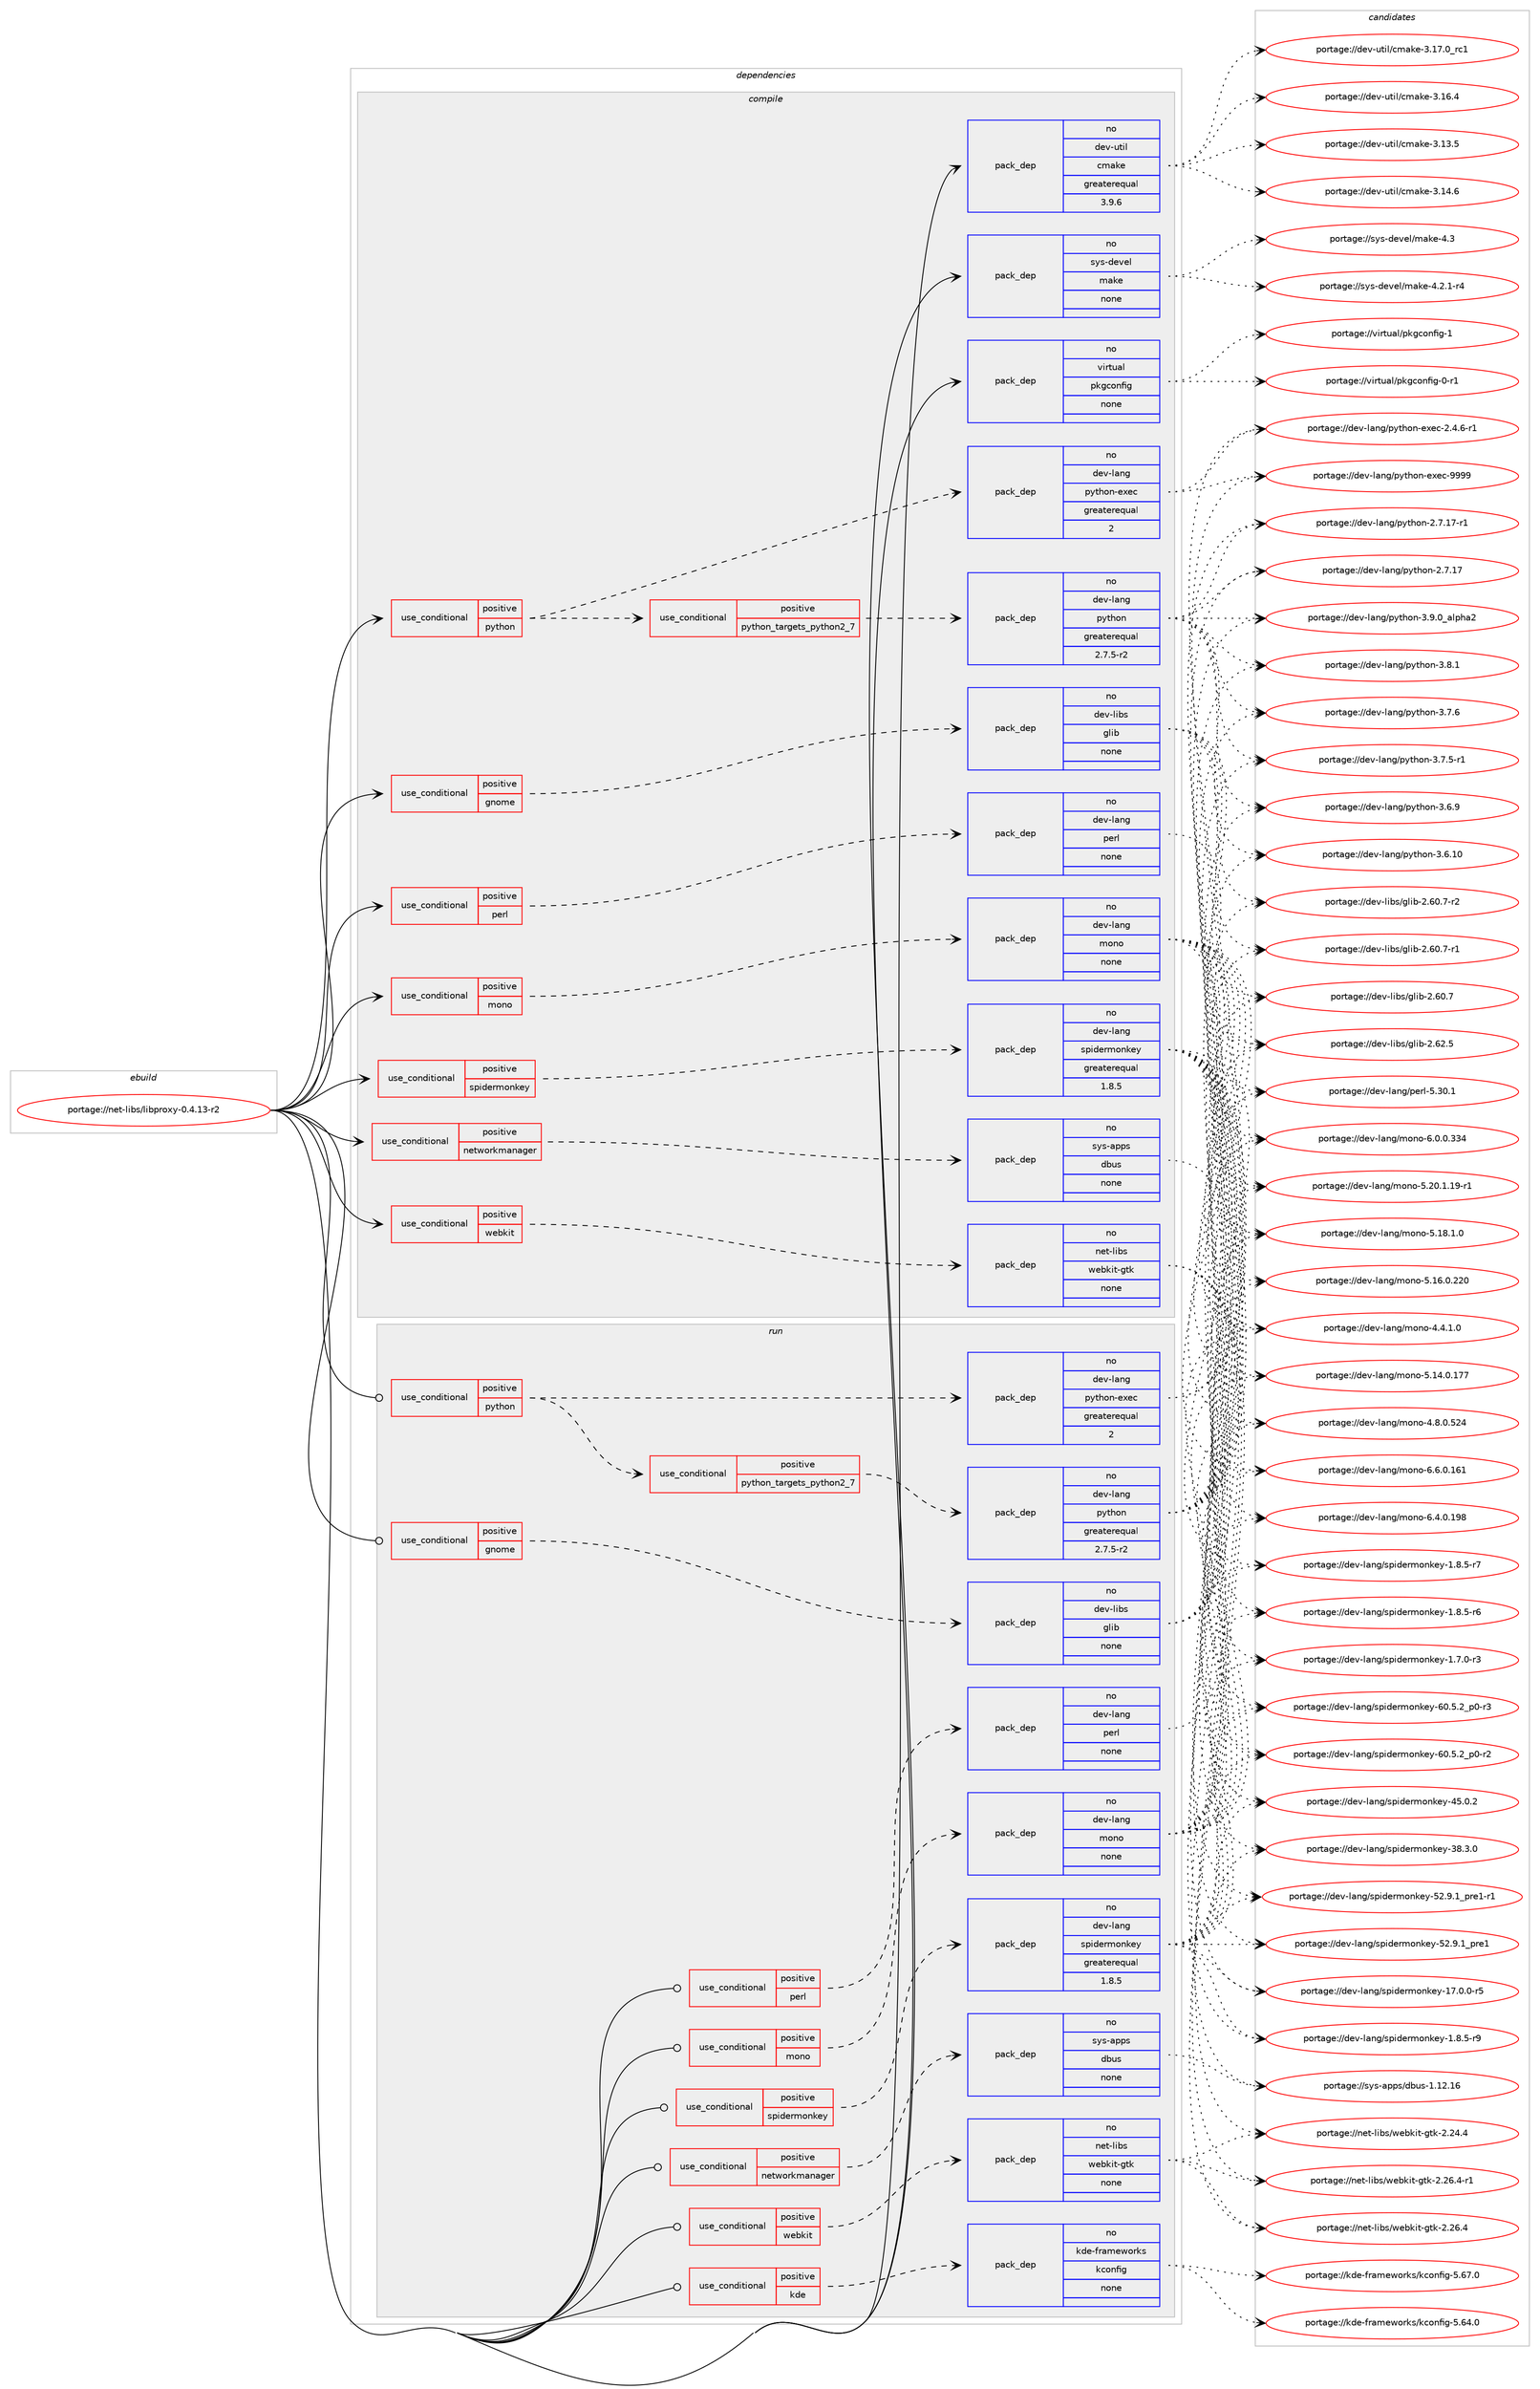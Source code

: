 digraph prolog {

# *************
# Graph options
# *************

newrank=true;
concentrate=true;
compound=true;
graph [rankdir=LR,fontname=Helvetica,fontsize=10,ranksep=1.5];#, ranksep=2.5, nodesep=0.2];
edge  [arrowhead=vee];
node  [fontname=Helvetica,fontsize=10];

# **********
# The ebuild
# **********

subgraph cluster_leftcol {
color=gray;
rank=same;
label=<<i>ebuild</i>>;
id [label="portage://net-libs/libproxy-0.4.13-r2", color=red, width=4, href="../net-libs/libproxy-0.4.13-r2.svg"];
}

# ****************
# The dependencies
# ****************

subgraph cluster_midcol {
color=gray;
label=<<i>dependencies</i>>;
subgraph cluster_compile {
fillcolor="#eeeeee";
style=filled;
label=<<i>compile</i>>;
subgraph cond19342 {
dependency88412 [label=<<TABLE BORDER="0" CELLBORDER="1" CELLSPACING="0" CELLPADDING="4"><TR><TD ROWSPAN="3" CELLPADDING="10">use_conditional</TD></TR><TR><TD>positive</TD></TR><TR><TD>gnome</TD></TR></TABLE>>, shape=none, color=red];
subgraph pack67415 {
dependency88413 [label=<<TABLE BORDER="0" CELLBORDER="1" CELLSPACING="0" CELLPADDING="4" WIDTH="220"><TR><TD ROWSPAN="6" CELLPADDING="30">pack_dep</TD></TR><TR><TD WIDTH="110">no</TD></TR><TR><TD>dev-libs</TD></TR><TR><TD>glib</TD></TR><TR><TD>none</TD></TR><TR><TD></TD></TR></TABLE>>, shape=none, color=blue];
}
dependency88412:e -> dependency88413:w [weight=20,style="dashed",arrowhead="vee"];
}
id:e -> dependency88412:w [weight=20,style="solid",arrowhead="vee"];
subgraph cond19343 {
dependency88414 [label=<<TABLE BORDER="0" CELLBORDER="1" CELLSPACING="0" CELLPADDING="4"><TR><TD ROWSPAN="3" CELLPADDING="10">use_conditional</TD></TR><TR><TD>positive</TD></TR><TR><TD>mono</TD></TR></TABLE>>, shape=none, color=red];
subgraph pack67416 {
dependency88415 [label=<<TABLE BORDER="0" CELLBORDER="1" CELLSPACING="0" CELLPADDING="4" WIDTH="220"><TR><TD ROWSPAN="6" CELLPADDING="30">pack_dep</TD></TR><TR><TD WIDTH="110">no</TD></TR><TR><TD>dev-lang</TD></TR><TR><TD>mono</TD></TR><TR><TD>none</TD></TR><TR><TD></TD></TR></TABLE>>, shape=none, color=blue];
}
dependency88414:e -> dependency88415:w [weight=20,style="dashed",arrowhead="vee"];
}
id:e -> dependency88414:w [weight=20,style="solid",arrowhead="vee"];
subgraph cond19344 {
dependency88416 [label=<<TABLE BORDER="0" CELLBORDER="1" CELLSPACING="0" CELLPADDING="4"><TR><TD ROWSPAN="3" CELLPADDING="10">use_conditional</TD></TR><TR><TD>positive</TD></TR><TR><TD>networkmanager</TD></TR></TABLE>>, shape=none, color=red];
subgraph pack67417 {
dependency88417 [label=<<TABLE BORDER="0" CELLBORDER="1" CELLSPACING="0" CELLPADDING="4" WIDTH="220"><TR><TD ROWSPAN="6" CELLPADDING="30">pack_dep</TD></TR><TR><TD WIDTH="110">no</TD></TR><TR><TD>sys-apps</TD></TR><TR><TD>dbus</TD></TR><TR><TD>none</TD></TR><TR><TD></TD></TR></TABLE>>, shape=none, color=blue];
}
dependency88416:e -> dependency88417:w [weight=20,style="dashed",arrowhead="vee"];
}
id:e -> dependency88416:w [weight=20,style="solid",arrowhead="vee"];
subgraph cond19345 {
dependency88418 [label=<<TABLE BORDER="0" CELLBORDER="1" CELLSPACING="0" CELLPADDING="4"><TR><TD ROWSPAN="3" CELLPADDING="10">use_conditional</TD></TR><TR><TD>positive</TD></TR><TR><TD>perl</TD></TR></TABLE>>, shape=none, color=red];
subgraph pack67418 {
dependency88419 [label=<<TABLE BORDER="0" CELLBORDER="1" CELLSPACING="0" CELLPADDING="4" WIDTH="220"><TR><TD ROWSPAN="6" CELLPADDING="30">pack_dep</TD></TR><TR><TD WIDTH="110">no</TD></TR><TR><TD>dev-lang</TD></TR><TR><TD>perl</TD></TR><TR><TD>none</TD></TR><TR><TD></TD></TR></TABLE>>, shape=none, color=blue];
}
dependency88418:e -> dependency88419:w [weight=20,style="dashed",arrowhead="vee"];
}
id:e -> dependency88418:w [weight=20,style="solid",arrowhead="vee"];
subgraph cond19346 {
dependency88420 [label=<<TABLE BORDER="0" CELLBORDER="1" CELLSPACING="0" CELLPADDING="4"><TR><TD ROWSPAN="3" CELLPADDING="10">use_conditional</TD></TR><TR><TD>positive</TD></TR><TR><TD>python</TD></TR></TABLE>>, shape=none, color=red];
subgraph cond19347 {
dependency88421 [label=<<TABLE BORDER="0" CELLBORDER="1" CELLSPACING="0" CELLPADDING="4"><TR><TD ROWSPAN="3" CELLPADDING="10">use_conditional</TD></TR><TR><TD>positive</TD></TR><TR><TD>python_targets_python2_7</TD></TR></TABLE>>, shape=none, color=red];
subgraph pack67419 {
dependency88422 [label=<<TABLE BORDER="0" CELLBORDER="1" CELLSPACING="0" CELLPADDING="4" WIDTH="220"><TR><TD ROWSPAN="6" CELLPADDING="30">pack_dep</TD></TR><TR><TD WIDTH="110">no</TD></TR><TR><TD>dev-lang</TD></TR><TR><TD>python</TD></TR><TR><TD>greaterequal</TD></TR><TR><TD>2.7.5-r2</TD></TR></TABLE>>, shape=none, color=blue];
}
dependency88421:e -> dependency88422:w [weight=20,style="dashed",arrowhead="vee"];
}
dependency88420:e -> dependency88421:w [weight=20,style="dashed",arrowhead="vee"];
subgraph pack67420 {
dependency88423 [label=<<TABLE BORDER="0" CELLBORDER="1" CELLSPACING="0" CELLPADDING="4" WIDTH="220"><TR><TD ROWSPAN="6" CELLPADDING="30">pack_dep</TD></TR><TR><TD WIDTH="110">no</TD></TR><TR><TD>dev-lang</TD></TR><TR><TD>python-exec</TD></TR><TR><TD>greaterequal</TD></TR><TR><TD>2</TD></TR></TABLE>>, shape=none, color=blue];
}
dependency88420:e -> dependency88423:w [weight=20,style="dashed",arrowhead="vee"];
}
id:e -> dependency88420:w [weight=20,style="solid",arrowhead="vee"];
subgraph cond19348 {
dependency88424 [label=<<TABLE BORDER="0" CELLBORDER="1" CELLSPACING="0" CELLPADDING="4"><TR><TD ROWSPAN="3" CELLPADDING="10">use_conditional</TD></TR><TR><TD>positive</TD></TR><TR><TD>spidermonkey</TD></TR></TABLE>>, shape=none, color=red];
subgraph pack67421 {
dependency88425 [label=<<TABLE BORDER="0" CELLBORDER="1" CELLSPACING="0" CELLPADDING="4" WIDTH="220"><TR><TD ROWSPAN="6" CELLPADDING="30">pack_dep</TD></TR><TR><TD WIDTH="110">no</TD></TR><TR><TD>dev-lang</TD></TR><TR><TD>spidermonkey</TD></TR><TR><TD>greaterequal</TD></TR><TR><TD>1.8.5</TD></TR></TABLE>>, shape=none, color=blue];
}
dependency88424:e -> dependency88425:w [weight=20,style="dashed",arrowhead="vee"];
}
id:e -> dependency88424:w [weight=20,style="solid",arrowhead="vee"];
subgraph cond19349 {
dependency88426 [label=<<TABLE BORDER="0" CELLBORDER="1" CELLSPACING="0" CELLPADDING="4"><TR><TD ROWSPAN="3" CELLPADDING="10">use_conditional</TD></TR><TR><TD>positive</TD></TR><TR><TD>webkit</TD></TR></TABLE>>, shape=none, color=red];
subgraph pack67422 {
dependency88427 [label=<<TABLE BORDER="0" CELLBORDER="1" CELLSPACING="0" CELLPADDING="4" WIDTH="220"><TR><TD ROWSPAN="6" CELLPADDING="30">pack_dep</TD></TR><TR><TD WIDTH="110">no</TD></TR><TR><TD>net-libs</TD></TR><TR><TD>webkit-gtk</TD></TR><TR><TD>none</TD></TR><TR><TD></TD></TR></TABLE>>, shape=none, color=blue];
}
dependency88426:e -> dependency88427:w [weight=20,style="dashed",arrowhead="vee"];
}
id:e -> dependency88426:w [weight=20,style="solid",arrowhead="vee"];
subgraph pack67423 {
dependency88428 [label=<<TABLE BORDER="0" CELLBORDER="1" CELLSPACING="0" CELLPADDING="4" WIDTH="220"><TR><TD ROWSPAN="6" CELLPADDING="30">pack_dep</TD></TR><TR><TD WIDTH="110">no</TD></TR><TR><TD>dev-util</TD></TR><TR><TD>cmake</TD></TR><TR><TD>greaterequal</TD></TR><TR><TD>3.9.6</TD></TR></TABLE>>, shape=none, color=blue];
}
id:e -> dependency88428:w [weight=20,style="solid",arrowhead="vee"];
subgraph pack67424 {
dependency88429 [label=<<TABLE BORDER="0" CELLBORDER="1" CELLSPACING="0" CELLPADDING="4" WIDTH="220"><TR><TD ROWSPAN="6" CELLPADDING="30">pack_dep</TD></TR><TR><TD WIDTH="110">no</TD></TR><TR><TD>sys-devel</TD></TR><TR><TD>make</TD></TR><TR><TD>none</TD></TR><TR><TD></TD></TR></TABLE>>, shape=none, color=blue];
}
id:e -> dependency88429:w [weight=20,style="solid",arrowhead="vee"];
subgraph pack67425 {
dependency88430 [label=<<TABLE BORDER="0" CELLBORDER="1" CELLSPACING="0" CELLPADDING="4" WIDTH="220"><TR><TD ROWSPAN="6" CELLPADDING="30">pack_dep</TD></TR><TR><TD WIDTH="110">no</TD></TR><TR><TD>virtual</TD></TR><TR><TD>pkgconfig</TD></TR><TR><TD>none</TD></TR><TR><TD></TD></TR></TABLE>>, shape=none, color=blue];
}
id:e -> dependency88430:w [weight=20,style="solid",arrowhead="vee"];
}
subgraph cluster_compileandrun {
fillcolor="#eeeeee";
style=filled;
label=<<i>compile and run</i>>;
}
subgraph cluster_run {
fillcolor="#eeeeee";
style=filled;
label=<<i>run</i>>;
subgraph cond19350 {
dependency88431 [label=<<TABLE BORDER="0" CELLBORDER="1" CELLSPACING="0" CELLPADDING="4"><TR><TD ROWSPAN="3" CELLPADDING="10">use_conditional</TD></TR><TR><TD>positive</TD></TR><TR><TD>gnome</TD></TR></TABLE>>, shape=none, color=red];
subgraph pack67426 {
dependency88432 [label=<<TABLE BORDER="0" CELLBORDER="1" CELLSPACING="0" CELLPADDING="4" WIDTH="220"><TR><TD ROWSPAN="6" CELLPADDING="30">pack_dep</TD></TR><TR><TD WIDTH="110">no</TD></TR><TR><TD>dev-libs</TD></TR><TR><TD>glib</TD></TR><TR><TD>none</TD></TR><TR><TD></TD></TR></TABLE>>, shape=none, color=blue];
}
dependency88431:e -> dependency88432:w [weight=20,style="dashed",arrowhead="vee"];
}
id:e -> dependency88431:w [weight=20,style="solid",arrowhead="odot"];
subgraph cond19351 {
dependency88433 [label=<<TABLE BORDER="0" CELLBORDER="1" CELLSPACING="0" CELLPADDING="4"><TR><TD ROWSPAN="3" CELLPADDING="10">use_conditional</TD></TR><TR><TD>positive</TD></TR><TR><TD>kde</TD></TR></TABLE>>, shape=none, color=red];
subgraph pack67427 {
dependency88434 [label=<<TABLE BORDER="0" CELLBORDER="1" CELLSPACING="0" CELLPADDING="4" WIDTH="220"><TR><TD ROWSPAN="6" CELLPADDING="30">pack_dep</TD></TR><TR><TD WIDTH="110">no</TD></TR><TR><TD>kde-frameworks</TD></TR><TR><TD>kconfig</TD></TR><TR><TD>none</TD></TR><TR><TD></TD></TR></TABLE>>, shape=none, color=blue];
}
dependency88433:e -> dependency88434:w [weight=20,style="dashed",arrowhead="vee"];
}
id:e -> dependency88433:w [weight=20,style="solid",arrowhead="odot"];
subgraph cond19352 {
dependency88435 [label=<<TABLE BORDER="0" CELLBORDER="1" CELLSPACING="0" CELLPADDING="4"><TR><TD ROWSPAN="3" CELLPADDING="10">use_conditional</TD></TR><TR><TD>positive</TD></TR><TR><TD>mono</TD></TR></TABLE>>, shape=none, color=red];
subgraph pack67428 {
dependency88436 [label=<<TABLE BORDER="0" CELLBORDER="1" CELLSPACING="0" CELLPADDING="4" WIDTH="220"><TR><TD ROWSPAN="6" CELLPADDING="30">pack_dep</TD></TR><TR><TD WIDTH="110">no</TD></TR><TR><TD>dev-lang</TD></TR><TR><TD>mono</TD></TR><TR><TD>none</TD></TR><TR><TD></TD></TR></TABLE>>, shape=none, color=blue];
}
dependency88435:e -> dependency88436:w [weight=20,style="dashed",arrowhead="vee"];
}
id:e -> dependency88435:w [weight=20,style="solid",arrowhead="odot"];
subgraph cond19353 {
dependency88437 [label=<<TABLE BORDER="0" CELLBORDER="1" CELLSPACING="0" CELLPADDING="4"><TR><TD ROWSPAN="3" CELLPADDING="10">use_conditional</TD></TR><TR><TD>positive</TD></TR><TR><TD>networkmanager</TD></TR></TABLE>>, shape=none, color=red];
subgraph pack67429 {
dependency88438 [label=<<TABLE BORDER="0" CELLBORDER="1" CELLSPACING="0" CELLPADDING="4" WIDTH="220"><TR><TD ROWSPAN="6" CELLPADDING="30">pack_dep</TD></TR><TR><TD WIDTH="110">no</TD></TR><TR><TD>sys-apps</TD></TR><TR><TD>dbus</TD></TR><TR><TD>none</TD></TR><TR><TD></TD></TR></TABLE>>, shape=none, color=blue];
}
dependency88437:e -> dependency88438:w [weight=20,style="dashed",arrowhead="vee"];
}
id:e -> dependency88437:w [weight=20,style="solid",arrowhead="odot"];
subgraph cond19354 {
dependency88439 [label=<<TABLE BORDER="0" CELLBORDER="1" CELLSPACING="0" CELLPADDING="4"><TR><TD ROWSPAN="3" CELLPADDING="10">use_conditional</TD></TR><TR><TD>positive</TD></TR><TR><TD>perl</TD></TR></TABLE>>, shape=none, color=red];
subgraph pack67430 {
dependency88440 [label=<<TABLE BORDER="0" CELLBORDER="1" CELLSPACING="0" CELLPADDING="4" WIDTH="220"><TR><TD ROWSPAN="6" CELLPADDING="30">pack_dep</TD></TR><TR><TD WIDTH="110">no</TD></TR><TR><TD>dev-lang</TD></TR><TR><TD>perl</TD></TR><TR><TD>none</TD></TR><TR><TD></TD></TR></TABLE>>, shape=none, color=blue];
}
dependency88439:e -> dependency88440:w [weight=20,style="dashed",arrowhead="vee"];
}
id:e -> dependency88439:w [weight=20,style="solid",arrowhead="odot"];
subgraph cond19355 {
dependency88441 [label=<<TABLE BORDER="0" CELLBORDER="1" CELLSPACING="0" CELLPADDING="4"><TR><TD ROWSPAN="3" CELLPADDING="10">use_conditional</TD></TR><TR><TD>positive</TD></TR><TR><TD>python</TD></TR></TABLE>>, shape=none, color=red];
subgraph cond19356 {
dependency88442 [label=<<TABLE BORDER="0" CELLBORDER="1" CELLSPACING="0" CELLPADDING="4"><TR><TD ROWSPAN="3" CELLPADDING="10">use_conditional</TD></TR><TR><TD>positive</TD></TR><TR><TD>python_targets_python2_7</TD></TR></TABLE>>, shape=none, color=red];
subgraph pack67431 {
dependency88443 [label=<<TABLE BORDER="0" CELLBORDER="1" CELLSPACING="0" CELLPADDING="4" WIDTH="220"><TR><TD ROWSPAN="6" CELLPADDING="30">pack_dep</TD></TR><TR><TD WIDTH="110">no</TD></TR><TR><TD>dev-lang</TD></TR><TR><TD>python</TD></TR><TR><TD>greaterequal</TD></TR><TR><TD>2.7.5-r2</TD></TR></TABLE>>, shape=none, color=blue];
}
dependency88442:e -> dependency88443:w [weight=20,style="dashed",arrowhead="vee"];
}
dependency88441:e -> dependency88442:w [weight=20,style="dashed",arrowhead="vee"];
subgraph pack67432 {
dependency88444 [label=<<TABLE BORDER="0" CELLBORDER="1" CELLSPACING="0" CELLPADDING="4" WIDTH="220"><TR><TD ROWSPAN="6" CELLPADDING="30">pack_dep</TD></TR><TR><TD WIDTH="110">no</TD></TR><TR><TD>dev-lang</TD></TR><TR><TD>python-exec</TD></TR><TR><TD>greaterequal</TD></TR><TR><TD>2</TD></TR></TABLE>>, shape=none, color=blue];
}
dependency88441:e -> dependency88444:w [weight=20,style="dashed",arrowhead="vee"];
}
id:e -> dependency88441:w [weight=20,style="solid",arrowhead="odot"];
subgraph cond19357 {
dependency88445 [label=<<TABLE BORDER="0" CELLBORDER="1" CELLSPACING="0" CELLPADDING="4"><TR><TD ROWSPAN="3" CELLPADDING="10">use_conditional</TD></TR><TR><TD>positive</TD></TR><TR><TD>spidermonkey</TD></TR></TABLE>>, shape=none, color=red];
subgraph pack67433 {
dependency88446 [label=<<TABLE BORDER="0" CELLBORDER="1" CELLSPACING="0" CELLPADDING="4" WIDTH="220"><TR><TD ROWSPAN="6" CELLPADDING="30">pack_dep</TD></TR><TR><TD WIDTH="110">no</TD></TR><TR><TD>dev-lang</TD></TR><TR><TD>spidermonkey</TD></TR><TR><TD>greaterequal</TD></TR><TR><TD>1.8.5</TD></TR></TABLE>>, shape=none, color=blue];
}
dependency88445:e -> dependency88446:w [weight=20,style="dashed",arrowhead="vee"];
}
id:e -> dependency88445:w [weight=20,style="solid",arrowhead="odot"];
subgraph cond19358 {
dependency88447 [label=<<TABLE BORDER="0" CELLBORDER="1" CELLSPACING="0" CELLPADDING="4"><TR><TD ROWSPAN="3" CELLPADDING="10">use_conditional</TD></TR><TR><TD>positive</TD></TR><TR><TD>webkit</TD></TR></TABLE>>, shape=none, color=red];
subgraph pack67434 {
dependency88448 [label=<<TABLE BORDER="0" CELLBORDER="1" CELLSPACING="0" CELLPADDING="4" WIDTH="220"><TR><TD ROWSPAN="6" CELLPADDING="30">pack_dep</TD></TR><TR><TD WIDTH="110">no</TD></TR><TR><TD>net-libs</TD></TR><TR><TD>webkit-gtk</TD></TR><TR><TD>none</TD></TR><TR><TD></TD></TR></TABLE>>, shape=none, color=blue];
}
dependency88447:e -> dependency88448:w [weight=20,style="dashed",arrowhead="vee"];
}
id:e -> dependency88447:w [weight=20,style="solid",arrowhead="odot"];
}
}

# **************
# The candidates
# **************

subgraph cluster_choices {
rank=same;
color=gray;
label=<<i>candidates</i>>;

subgraph choice67415 {
color=black;
nodesep=1;
choice1001011184510810598115471031081059845504654504653 [label="portage://dev-libs/glib-2.62.5", color=red, width=4,href="../dev-libs/glib-2.62.5.svg"];
choice10010111845108105981154710310810598455046544846554511450 [label="portage://dev-libs/glib-2.60.7-r2", color=red, width=4,href="../dev-libs/glib-2.60.7-r2.svg"];
choice10010111845108105981154710310810598455046544846554511449 [label="portage://dev-libs/glib-2.60.7-r1", color=red, width=4,href="../dev-libs/glib-2.60.7-r1.svg"];
choice1001011184510810598115471031081059845504654484655 [label="portage://dev-libs/glib-2.60.7", color=red, width=4,href="../dev-libs/glib-2.60.7.svg"];
dependency88413:e -> choice1001011184510810598115471031081059845504654504653:w [style=dotted,weight="100"];
dependency88413:e -> choice10010111845108105981154710310810598455046544846554511450:w [style=dotted,weight="100"];
dependency88413:e -> choice10010111845108105981154710310810598455046544846554511449:w [style=dotted,weight="100"];
dependency88413:e -> choice1001011184510810598115471031081059845504654484655:w [style=dotted,weight="100"];
}
subgraph choice67416 {
color=black;
nodesep=1;
choice10010111845108971101034710911111011145544654464846495449 [label="portage://dev-lang/mono-6.6.0.161", color=red, width=4,href="../dev-lang/mono-6.6.0.161.svg"];
choice10010111845108971101034710911111011145544652464846495756 [label="portage://dev-lang/mono-6.4.0.198", color=red, width=4,href="../dev-lang/mono-6.4.0.198.svg"];
choice10010111845108971101034710911111011145544648464846515152 [label="portage://dev-lang/mono-6.0.0.334", color=red, width=4,href="../dev-lang/mono-6.0.0.334.svg"];
choice100101118451089711010347109111110111455346504846494649574511449 [label="portage://dev-lang/mono-5.20.1.19-r1", color=red, width=4,href="../dev-lang/mono-5.20.1.19-r1.svg"];
choice100101118451089711010347109111110111455346495646494648 [label="portage://dev-lang/mono-5.18.1.0", color=red, width=4,href="../dev-lang/mono-5.18.1.0.svg"];
choice1001011184510897110103471091111101114553464954464846505048 [label="portage://dev-lang/mono-5.16.0.220", color=red, width=4,href="../dev-lang/mono-5.16.0.220.svg"];
choice1001011184510897110103471091111101114553464952464846495555 [label="portage://dev-lang/mono-5.14.0.177", color=red, width=4,href="../dev-lang/mono-5.14.0.177.svg"];
choice10010111845108971101034710911111011145524656464846535052 [label="portage://dev-lang/mono-4.8.0.524", color=red, width=4,href="../dev-lang/mono-4.8.0.524.svg"];
choice1001011184510897110103471091111101114552465246494648 [label="portage://dev-lang/mono-4.4.1.0", color=red, width=4,href="../dev-lang/mono-4.4.1.0.svg"];
dependency88415:e -> choice10010111845108971101034710911111011145544654464846495449:w [style=dotted,weight="100"];
dependency88415:e -> choice10010111845108971101034710911111011145544652464846495756:w [style=dotted,weight="100"];
dependency88415:e -> choice10010111845108971101034710911111011145544648464846515152:w [style=dotted,weight="100"];
dependency88415:e -> choice100101118451089711010347109111110111455346504846494649574511449:w [style=dotted,weight="100"];
dependency88415:e -> choice100101118451089711010347109111110111455346495646494648:w [style=dotted,weight="100"];
dependency88415:e -> choice1001011184510897110103471091111101114553464954464846505048:w [style=dotted,weight="100"];
dependency88415:e -> choice1001011184510897110103471091111101114553464952464846495555:w [style=dotted,weight="100"];
dependency88415:e -> choice10010111845108971101034710911111011145524656464846535052:w [style=dotted,weight="100"];
dependency88415:e -> choice1001011184510897110103471091111101114552465246494648:w [style=dotted,weight="100"];
}
subgraph choice67417 {
color=black;
nodesep=1;
choice115121115459711211211547100981171154549464950464954 [label="portage://sys-apps/dbus-1.12.16", color=red, width=4,href="../sys-apps/dbus-1.12.16.svg"];
dependency88417:e -> choice115121115459711211211547100981171154549464950464954:w [style=dotted,weight="100"];
}
subgraph choice67418 {
color=black;
nodesep=1;
choice10010111845108971101034711210111410845534651484649 [label="portage://dev-lang/perl-5.30.1", color=red, width=4,href="../dev-lang/perl-5.30.1.svg"];
dependency88419:e -> choice10010111845108971101034711210111410845534651484649:w [style=dotted,weight="100"];
}
subgraph choice67419 {
color=black;
nodesep=1;
choice10010111845108971101034711212111610411111045514657464895971081121049750 [label="portage://dev-lang/python-3.9.0_alpha2", color=red, width=4,href="../dev-lang/python-3.9.0_alpha2.svg"];
choice100101118451089711010347112121116104111110455146564649 [label="portage://dev-lang/python-3.8.1", color=red, width=4,href="../dev-lang/python-3.8.1.svg"];
choice100101118451089711010347112121116104111110455146554654 [label="portage://dev-lang/python-3.7.6", color=red, width=4,href="../dev-lang/python-3.7.6.svg"];
choice1001011184510897110103471121211161041111104551465546534511449 [label="portage://dev-lang/python-3.7.5-r1", color=red, width=4,href="../dev-lang/python-3.7.5-r1.svg"];
choice100101118451089711010347112121116104111110455146544657 [label="portage://dev-lang/python-3.6.9", color=red, width=4,href="../dev-lang/python-3.6.9.svg"];
choice10010111845108971101034711212111610411111045514654464948 [label="portage://dev-lang/python-3.6.10", color=red, width=4,href="../dev-lang/python-3.6.10.svg"];
choice100101118451089711010347112121116104111110455046554649554511449 [label="portage://dev-lang/python-2.7.17-r1", color=red, width=4,href="../dev-lang/python-2.7.17-r1.svg"];
choice10010111845108971101034711212111610411111045504655464955 [label="portage://dev-lang/python-2.7.17", color=red, width=4,href="../dev-lang/python-2.7.17.svg"];
dependency88422:e -> choice10010111845108971101034711212111610411111045514657464895971081121049750:w [style=dotted,weight="100"];
dependency88422:e -> choice100101118451089711010347112121116104111110455146564649:w [style=dotted,weight="100"];
dependency88422:e -> choice100101118451089711010347112121116104111110455146554654:w [style=dotted,weight="100"];
dependency88422:e -> choice1001011184510897110103471121211161041111104551465546534511449:w [style=dotted,weight="100"];
dependency88422:e -> choice100101118451089711010347112121116104111110455146544657:w [style=dotted,weight="100"];
dependency88422:e -> choice10010111845108971101034711212111610411111045514654464948:w [style=dotted,weight="100"];
dependency88422:e -> choice100101118451089711010347112121116104111110455046554649554511449:w [style=dotted,weight="100"];
dependency88422:e -> choice10010111845108971101034711212111610411111045504655464955:w [style=dotted,weight="100"];
}
subgraph choice67420 {
color=black;
nodesep=1;
choice10010111845108971101034711212111610411111045101120101994557575757 [label="portage://dev-lang/python-exec-9999", color=red, width=4,href="../dev-lang/python-exec-9999.svg"];
choice10010111845108971101034711212111610411111045101120101994550465246544511449 [label="portage://dev-lang/python-exec-2.4.6-r1", color=red, width=4,href="../dev-lang/python-exec-2.4.6-r1.svg"];
dependency88423:e -> choice10010111845108971101034711212111610411111045101120101994557575757:w [style=dotted,weight="100"];
dependency88423:e -> choice10010111845108971101034711212111610411111045101120101994550465246544511449:w [style=dotted,weight="100"];
}
subgraph choice67421 {
color=black;
nodesep=1;
choice1001011184510897110103471151121051001011141091111101071011214554484653465095112484511451 [label="portage://dev-lang/spidermonkey-60.5.2_p0-r3", color=red, width=4,href="../dev-lang/spidermonkey-60.5.2_p0-r3.svg"];
choice1001011184510897110103471151121051001011141091111101071011214554484653465095112484511450 [label="portage://dev-lang/spidermonkey-60.5.2_p0-r2", color=red, width=4,href="../dev-lang/spidermonkey-60.5.2_p0-r2.svg"];
choice1001011184510897110103471151121051001011141091111101071011214553504657464995112114101494511449 [label="portage://dev-lang/spidermonkey-52.9.1_pre1-r1", color=red, width=4,href="../dev-lang/spidermonkey-52.9.1_pre1-r1.svg"];
choice100101118451089711010347115112105100101114109111110107101121455350465746499511211410149 [label="portage://dev-lang/spidermonkey-52.9.1_pre1", color=red, width=4,href="../dev-lang/spidermonkey-52.9.1_pre1.svg"];
choice10010111845108971101034711511210510010111410911111010710112145525346484650 [label="portage://dev-lang/spidermonkey-45.0.2", color=red, width=4,href="../dev-lang/spidermonkey-45.0.2.svg"];
choice10010111845108971101034711511210510010111410911111010710112145515646514648 [label="portage://dev-lang/spidermonkey-38.3.0", color=red, width=4,href="../dev-lang/spidermonkey-38.3.0.svg"];
choice100101118451089711010347115112105100101114109111110107101121454955464846484511453 [label="portage://dev-lang/spidermonkey-17.0.0-r5", color=red, width=4,href="../dev-lang/spidermonkey-17.0.0-r5.svg"];
choice1001011184510897110103471151121051001011141091111101071011214549465646534511457 [label="portage://dev-lang/spidermonkey-1.8.5-r9", color=red, width=4,href="../dev-lang/spidermonkey-1.8.5-r9.svg"];
choice1001011184510897110103471151121051001011141091111101071011214549465646534511455 [label="portage://dev-lang/spidermonkey-1.8.5-r7", color=red, width=4,href="../dev-lang/spidermonkey-1.8.5-r7.svg"];
choice1001011184510897110103471151121051001011141091111101071011214549465646534511454 [label="portage://dev-lang/spidermonkey-1.8.5-r6", color=red, width=4,href="../dev-lang/spidermonkey-1.8.5-r6.svg"];
choice1001011184510897110103471151121051001011141091111101071011214549465546484511451 [label="portage://dev-lang/spidermonkey-1.7.0-r3", color=red, width=4,href="../dev-lang/spidermonkey-1.7.0-r3.svg"];
dependency88425:e -> choice1001011184510897110103471151121051001011141091111101071011214554484653465095112484511451:w [style=dotted,weight="100"];
dependency88425:e -> choice1001011184510897110103471151121051001011141091111101071011214554484653465095112484511450:w [style=dotted,weight="100"];
dependency88425:e -> choice1001011184510897110103471151121051001011141091111101071011214553504657464995112114101494511449:w [style=dotted,weight="100"];
dependency88425:e -> choice100101118451089711010347115112105100101114109111110107101121455350465746499511211410149:w [style=dotted,weight="100"];
dependency88425:e -> choice10010111845108971101034711511210510010111410911111010710112145525346484650:w [style=dotted,weight="100"];
dependency88425:e -> choice10010111845108971101034711511210510010111410911111010710112145515646514648:w [style=dotted,weight="100"];
dependency88425:e -> choice100101118451089711010347115112105100101114109111110107101121454955464846484511453:w [style=dotted,weight="100"];
dependency88425:e -> choice1001011184510897110103471151121051001011141091111101071011214549465646534511457:w [style=dotted,weight="100"];
dependency88425:e -> choice1001011184510897110103471151121051001011141091111101071011214549465646534511455:w [style=dotted,weight="100"];
dependency88425:e -> choice1001011184510897110103471151121051001011141091111101071011214549465646534511454:w [style=dotted,weight="100"];
dependency88425:e -> choice1001011184510897110103471151121051001011141091111101071011214549465546484511451:w [style=dotted,weight="100"];
}
subgraph choice67422 {
color=black;
nodesep=1;
choice1101011164510810598115471191019810710511645103116107455046505446524511449 [label="portage://net-libs/webkit-gtk-2.26.4-r1", color=red, width=4,href="../net-libs/webkit-gtk-2.26.4-r1.svg"];
choice110101116451081059811547119101981071051164510311610745504650544652 [label="portage://net-libs/webkit-gtk-2.26.4", color=red, width=4,href="../net-libs/webkit-gtk-2.26.4.svg"];
choice110101116451081059811547119101981071051164510311610745504650524652 [label="portage://net-libs/webkit-gtk-2.24.4", color=red, width=4,href="../net-libs/webkit-gtk-2.24.4.svg"];
dependency88427:e -> choice1101011164510810598115471191019810710511645103116107455046505446524511449:w [style=dotted,weight="100"];
dependency88427:e -> choice110101116451081059811547119101981071051164510311610745504650544652:w [style=dotted,weight="100"];
dependency88427:e -> choice110101116451081059811547119101981071051164510311610745504650524652:w [style=dotted,weight="100"];
}
subgraph choice67423 {
color=black;
nodesep=1;
choice1001011184511711610510847991099710710145514649554648951149949 [label="portage://dev-util/cmake-3.17.0_rc1", color=red, width=4,href="../dev-util/cmake-3.17.0_rc1.svg"];
choice1001011184511711610510847991099710710145514649544652 [label="portage://dev-util/cmake-3.16.4", color=red, width=4,href="../dev-util/cmake-3.16.4.svg"];
choice1001011184511711610510847991099710710145514649524654 [label="portage://dev-util/cmake-3.14.6", color=red, width=4,href="../dev-util/cmake-3.14.6.svg"];
choice1001011184511711610510847991099710710145514649514653 [label="portage://dev-util/cmake-3.13.5", color=red, width=4,href="../dev-util/cmake-3.13.5.svg"];
dependency88428:e -> choice1001011184511711610510847991099710710145514649554648951149949:w [style=dotted,weight="100"];
dependency88428:e -> choice1001011184511711610510847991099710710145514649544652:w [style=dotted,weight="100"];
dependency88428:e -> choice1001011184511711610510847991099710710145514649524654:w [style=dotted,weight="100"];
dependency88428:e -> choice1001011184511711610510847991099710710145514649514653:w [style=dotted,weight="100"];
}
subgraph choice67424 {
color=black;
nodesep=1;
choice11512111545100101118101108471099710710145524651 [label="portage://sys-devel/make-4.3", color=red, width=4,href="../sys-devel/make-4.3.svg"];
choice1151211154510010111810110847109971071014552465046494511452 [label="portage://sys-devel/make-4.2.1-r4", color=red, width=4,href="../sys-devel/make-4.2.1-r4.svg"];
dependency88429:e -> choice11512111545100101118101108471099710710145524651:w [style=dotted,weight="100"];
dependency88429:e -> choice1151211154510010111810110847109971071014552465046494511452:w [style=dotted,weight="100"];
}
subgraph choice67425 {
color=black;
nodesep=1;
choice1181051141161179710847112107103991111101021051034549 [label="portage://virtual/pkgconfig-1", color=red, width=4,href="../virtual/pkgconfig-1.svg"];
choice11810511411611797108471121071039911111010210510345484511449 [label="portage://virtual/pkgconfig-0-r1", color=red, width=4,href="../virtual/pkgconfig-0-r1.svg"];
dependency88430:e -> choice1181051141161179710847112107103991111101021051034549:w [style=dotted,weight="100"];
dependency88430:e -> choice11810511411611797108471121071039911111010210510345484511449:w [style=dotted,weight="100"];
}
subgraph choice67426 {
color=black;
nodesep=1;
choice1001011184510810598115471031081059845504654504653 [label="portage://dev-libs/glib-2.62.5", color=red, width=4,href="../dev-libs/glib-2.62.5.svg"];
choice10010111845108105981154710310810598455046544846554511450 [label="portage://dev-libs/glib-2.60.7-r2", color=red, width=4,href="../dev-libs/glib-2.60.7-r2.svg"];
choice10010111845108105981154710310810598455046544846554511449 [label="portage://dev-libs/glib-2.60.7-r1", color=red, width=4,href="../dev-libs/glib-2.60.7-r1.svg"];
choice1001011184510810598115471031081059845504654484655 [label="portage://dev-libs/glib-2.60.7", color=red, width=4,href="../dev-libs/glib-2.60.7.svg"];
dependency88432:e -> choice1001011184510810598115471031081059845504654504653:w [style=dotted,weight="100"];
dependency88432:e -> choice10010111845108105981154710310810598455046544846554511450:w [style=dotted,weight="100"];
dependency88432:e -> choice10010111845108105981154710310810598455046544846554511449:w [style=dotted,weight="100"];
dependency88432:e -> choice1001011184510810598115471031081059845504654484655:w [style=dotted,weight="100"];
}
subgraph choice67427 {
color=black;
nodesep=1;
choice1071001014510211497109101119111114107115471079911111010210510345534654554648 [label="portage://kde-frameworks/kconfig-5.67.0", color=red, width=4,href="../kde-frameworks/kconfig-5.67.0.svg"];
choice1071001014510211497109101119111114107115471079911111010210510345534654524648 [label="portage://kde-frameworks/kconfig-5.64.0", color=red, width=4,href="../kde-frameworks/kconfig-5.64.0.svg"];
dependency88434:e -> choice1071001014510211497109101119111114107115471079911111010210510345534654554648:w [style=dotted,weight="100"];
dependency88434:e -> choice1071001014510211497109101119111114107115471079911111010210510345534654524648:w [style=dotted,weight="100"];
}
subgraph choice67428 {
color=black;
nodesep=1;
choice10010111845108971101034710911111011145544654464846495449 [label="portage://dev-lang/mono-6.6.0.161", color=red, width=4,href="../dev-lang/mono-6.6.0.161.svg"];
choice10010111845108971101034710911111011145544652464846495756 [label="portage://dev-lang/mono-6.4.0.198", color=red, width=4,href="../dev-lang/mono-6.4.0.198.svg"];
choice10010111845108971101034710911111011145544648464846515152 [label="portage://dev-lang/mono-6.0.0.334", color=red, width=4,href="../dev-lang/mono-6.0.0.334.svg"];
choice100101118451089711010347109111110111455346504846494649574511449 [label="portage://dev-lang/mono-5.20.1.19-r1", color=red, width=4,href="../dev-lang/mono-5.20.1.19-r1.svg"];
choice100101118451089711010347109111110111455346495646494648 [label="portage://dev-lang/mono-5.18.1.0", color=red, width=4,href="../dev-lang/mono-5.18.1.0.svg"];
choice1001011184510897110103471091111101114553464954464846505048 [label="portage://dev-lang/mono-5.16.0.220", color=red, width=4,href="../dev-lang/mono-5.16.0.220.svg"];
choice1001011184510897110103471091111101114553464952464846495555 [label="portage://dev-lang/mono-5.14.0.177", color=red, width=4,href="../dev-lang/mono-5.14.0.177.svg"];
choice10010111845108971101034710911111011145524656464846535052 [label="portage://dev-lang/mono-4.8.0.524", color=red, width=4,href="../dev-lang/mono-4.8.0.524.svg"];
choice1001011184510897110103471091111101114552465246494648 [label="portage://dev-lang/mono-4.4.1.0", color=red, width=4,href="../dev-lang/mono-4.4.1.0.svg"];
dependency88436:e -> choice10010111845108971101034710911111011145544654464846495449:w [style=dotted,weight="100"];
dependency88436:e -> choice10010111845108971101034710911111011145544652464846495756:w [style=dotted,weight="100"];
dependency88436:e -> choice10010111845108971101034710911111011145544648464846515152:w [style=dotted,weight="100"];
dependency88436:e -> choice100101118451089711010347109111110111455346504846494649574511449:w [style=dotted,weight="100"];
dependency88436:e -> choice100101118451089711010347109111110111455346495646494648:w [style=dotted,weight="100"];
dependency88436:e -> choice1001011184510897110103471091111101114553464954464846505048:w [style=dotted,weight="100"];
dependency88436:e -> choice1001011184510897110103471091111101114553464952464846495555:w [style=dotted,weight="100"];
dependency88436:e -> choice10010111845108971101034710911111011145524656464846535052:w [style=dotted,weight="100"];
dependency88436:e -> choice1001011184510897110103471091111101114552465246494648:w [style=dotted,weight="100"];
}
subgraph choice67429 {
color=black;
nodesep=1;
choice115121115459711211211547100981171154549464950464954 [label="portage://sys-apps/dbus-1.12.16", color=red, width=4,href="../sys-apps/dbus-1.12.16.svg"];
dependency88438:e -> choice115121115459711211211547100981171154549464950464954:w [style=dotted,weight="100"];
}
subgraph choice67430 {
color=black;
nodesep=1;
choice10010111845108971101034711210111410845534651484649 [label="portage://dev-lang/perl-5.30.1", color=red, width=4,href="../dev-lang/perl-5.30.1.svg"];
dependency88440:e -> choice10010111845108971101034711210111410845534651484649:w [style=dotted,weight="100"];
}
subgraph choice67431 {
color=black;
nodesep=1;
choice10010111845108971101034711212111610411111045514657464895971081121049750 [label="portage://dev-lang/python-3.9.0_alpha2", color=red, width=4,href="../dev-lang/python-3.9.0_alpha2.svg"];
choice100101118451089711010347112121116104111110455146564649 [label="portage://dev-lang/python-3.8.1", color=red, width=4,href="../dev-lang/python-3.8.1.svg"];
choice100101118451089711010347112121116104111110455146554654 [label="portage://dev-lang/python-3.7.6", color=red, width=4,href="../dev-lang/python-3.7.6.svg"];
choice1001011184510897110103471121211161041111104551465546534511449 [label="portage://dev-lang/python-3.7.5-r1", color=red, width=4,href="../dev-lang/python-3.7.5-r1.svg"];
choice100101118451089711010347112121116104111110455146544657 [label="portage://dev-lang/python-3.6.9", color=red, width=4,href="../dev-lang/python-3.6.9.svg"];
choice10010111845108971101034711212111610411111045514654464948 [label="portage://dev-lang/python-3.6.10", color=red, width=4,href="../dev-lang/python-3.6.10.svg"];
choice100101118451089711010347112121116104111110455046554649554511449 [label="portage://dev-lang/python-2.7.17-r1", color=red, width=4,href="../dev-lang/python-2.7.17-r1.svg"];
choice10010111845108971101034711212111610411111045504655464955 [label="portage://dev-lang/python-2.7.17", color=red, width=4,href="../dev-lang/python-2.7.17.svg"];
dependency88443:e -> choice10010111845108971101034711212111610411111045514657464895971081121049750:w [style=dotted,weight="100"];
dependency88443:e -> choice100101118451089711010347112121116104111110455146564649:w [style=dotted,weight="100"];
dependency88443:e -> choice100101118451089711010347112121116104111110455146554654:w [style=dotted,weight="100"];
dependency88443:e -> choice1001011184510897110103471121211161041111104551465546534511449:w [style=dotted,weight="100"];
dependency88443:e -> choice100101118451089711010347112121116104111110455146544657:w [style=dotted,weight="100"];
dependency88443:e -> choice10010111845108971101034711212111610411111045514654464948:w [style=dotted,weight="100"];
dependency88443:e -> choice100101118451089711010347112121116104111110455046554649554511449:w [style=dotted,weight="100"];
dependency88443:e -> choice10010111845108971101034711212111610411111045504655464955:w [style=dotted,weight="100"];
}
subgraph choice67432 {
color=black;
nodesep=1;
choice10010111845108971101034711212111610411111045101120101994557575757 [label="portage://dev-lang/python-exec-9999", color=red, width=4,href="../dev-lang/python-exec-9999.svg"];
choice10010111845108971101034711212111610411111045101120101994550465246544511449 [label="portage://dev-lang/python-exec-2.4.6-r1", color=red, width=4,href="../dev-lang/python-exec-2.4.6-r1.svg"];
dependency88444:e -> choice10010111845108971101034711212111610411111045101120101994557575757:w [style=dotted,weight="100"];
dependency88444:e -> choice10010111845108971101034711212111610411111045101120101994550465246544511449:w [style=dotted,weight="100"];
}
subgraph choice67433 {
color=black;
nodesep=1;
choice1001011184510897110103471151121051001011141091111101071011214554484653465095112484511451 [label="portage://dev-lang/spidermonkey-60.5.2_p0-r3", color=red, width=4,href="../dev-lang/spidermonkey-60.5.2_p0-r3.svg"];
choice1001011184510897110103471151121051001011141091111101071011214554484653465095112484511450 [label="portage://dev-lang/spidermonkey-60.5.2_p0-r2", color=red, width=4,href="../dev-lang/spidermonkey-60.5.2_p0-r2.svg"];
choice1001011184510897110103471151121051001011141091111101071011214553504657464995112114101494511449 [label="portage://dev-lang/spidermonkey-52.9.1_pre1-r1", color=red, width=4,href="../dev-lang/spidermonkey-52.9.1_pre1-r1.svg"];
choice100101118451089711010347115112105100101114109111110107101121455350465746499511211410149 [label="portage://dev-lang/spidermonkey-52.9.1_pre1", color=red, width=4,href="../dev-lang/spidermonkey-52.9.1_pre1.svg"];
choice10010111845108971101034711511210510010111410911111010710112145525346484650 [label="portage://dev-lang/spidermonkey-45.0.2", color=red, width=4,href="../dev-lang/spidermonkey-45.0.2.svg"];
choice10010111845108971101034711511210510010111410911111010710112145515646514648 [label="portage://dev-lang/spidermonkey-38.3.0", color=red, width=4,href="../dev-lang/spidermonkey-38.3.0.svg"];
choice100101118451089711010347115112105100101114109111110107101121454955464846484511453 [label="portage://dev-lang/spidermonkey-17.0.0-r5", color=red, width=4,href="../dev-lang/spidermonkey-17.0.0-r5.svg"];
choice1001011184510897110103471151121051001011141091111101071011214549465646534511457 [label="portage://dev-lang/spidermonkey-1.8.5-r9", color=red, width=4,href="../dev-lang/spidermonkey-1.8.5-r9.svg"];
choice1001011184510897110103471151121051001011141091111101071011214549465646534511455 [label="portage://dev-lang/spidermonkey-1.8.5-r7", color=red, width=4,href="../dev-lang/spidermonkey-1.8.5-r7.svg"];
choice1001011184510897110103471151121051001011141091111101071011214549465646534511454 [label="portage://dev-lang/spidermonkey-1.8.5-r6", color=red, width=4,href="../dev-lang/spidermonkey-1.8.5-r6.svg"];
choice1001011184510897110103471151121051001011141091111101071011214549465546484511451 [label="portage://dev-lang/spidermonkey-1.7.0-r3", color=red, width=4,href="../dev-lang/spidermonkey-1.7.0-r3.svg"];
dependency88446:e -> choice1001011184510897110103471151121051001011141091111101071011214554484653465095112484511451:w [style=dotted,weight="100"];
dependency88446:e -> choice1001011184510897110103471151121051001011141091111101071011214554484653465095112484511450:w [style=dotted,weight="100"];
dependency88446:e -> choice1001011184510897110103471151121051001011141091111101071011214553504657464995112114101494511449:w [style=dotted,weight="100"];
dependency88446:e -> choice100101118451089711010347115112105100101114109111110107101121455350465746499511211410149:w [style=dotted,weight="100"];
dependency88446:e -> choice10010111845108971101034711511210510010111410911111010710112145525346484650:w [style=dotted,weight="100"];
dependency88446:e -> choice10010111845108971101034711511210510010111410911111010710112145515646514648:w [style=dotted,weight="100"];
dependency88446:e -> choice100101118451089711010347115112105100101114109111110107101121454955464846484511453:w [style=dotted,weight="100"];
dependency88446:e -> choice1001011184510897110103471151121051001011141091111101071011214549465646534511457:w [style=dotted,weight="100"];
dependency88446:e -> choice1001011184510897110103471151121051001011141091111101071011214549465646534511455:w [style=dotted,weight="100"];
dependency88446:e -> choice1001011184510897110103471151121051001011141091111101071011214549465646534511454:w [style=dotted,weight="100"];
dependency88446:e -> choice1001011184510897110103471151121051001011141091111101071011214549465546484511451:w [style=dotted,weight="100"];
}
subgraph choice67434 {
color=black;
nodesep=1;
choice1101011164510810598115471191019810710511645103116107455046505446524511449 [label="portage://net-libs/webkit-gtk-2.26.4-r1", color=red, width=4,href="../net-libs/webkit-gtk-2.26.4-r1.svg"];
choice110101116451081059811547119101981071051164510311610745504650544652 [label="portage://net-libs/webkit-gtk-2.26.4", color=red, width=4,href="../net-libs/webkit-gtk-2.26.4.svg"];
choice110101116451081059811547119101981071051164510311610745504650524652 [label="portage://net-libs/webkit-gtk-2.24.4", color=red, width=4,href="../net-libs/webkit-gtk-2.24.4.svg"];
dependency88448:e -> choice1101011164510810598115471191019810710511645103116107455046505446524511449:w [style=dotted,weight="100"];
dependency88448:e -> choice110101116451081059811547119101981071051164510311610745504650544652:w [style=dotted,weight="100"];
dependency88448:e -> choice110101116451081059811547119101981071051164510311610745504650524652:w [style=dotted,weight="100"];
}
}

}
